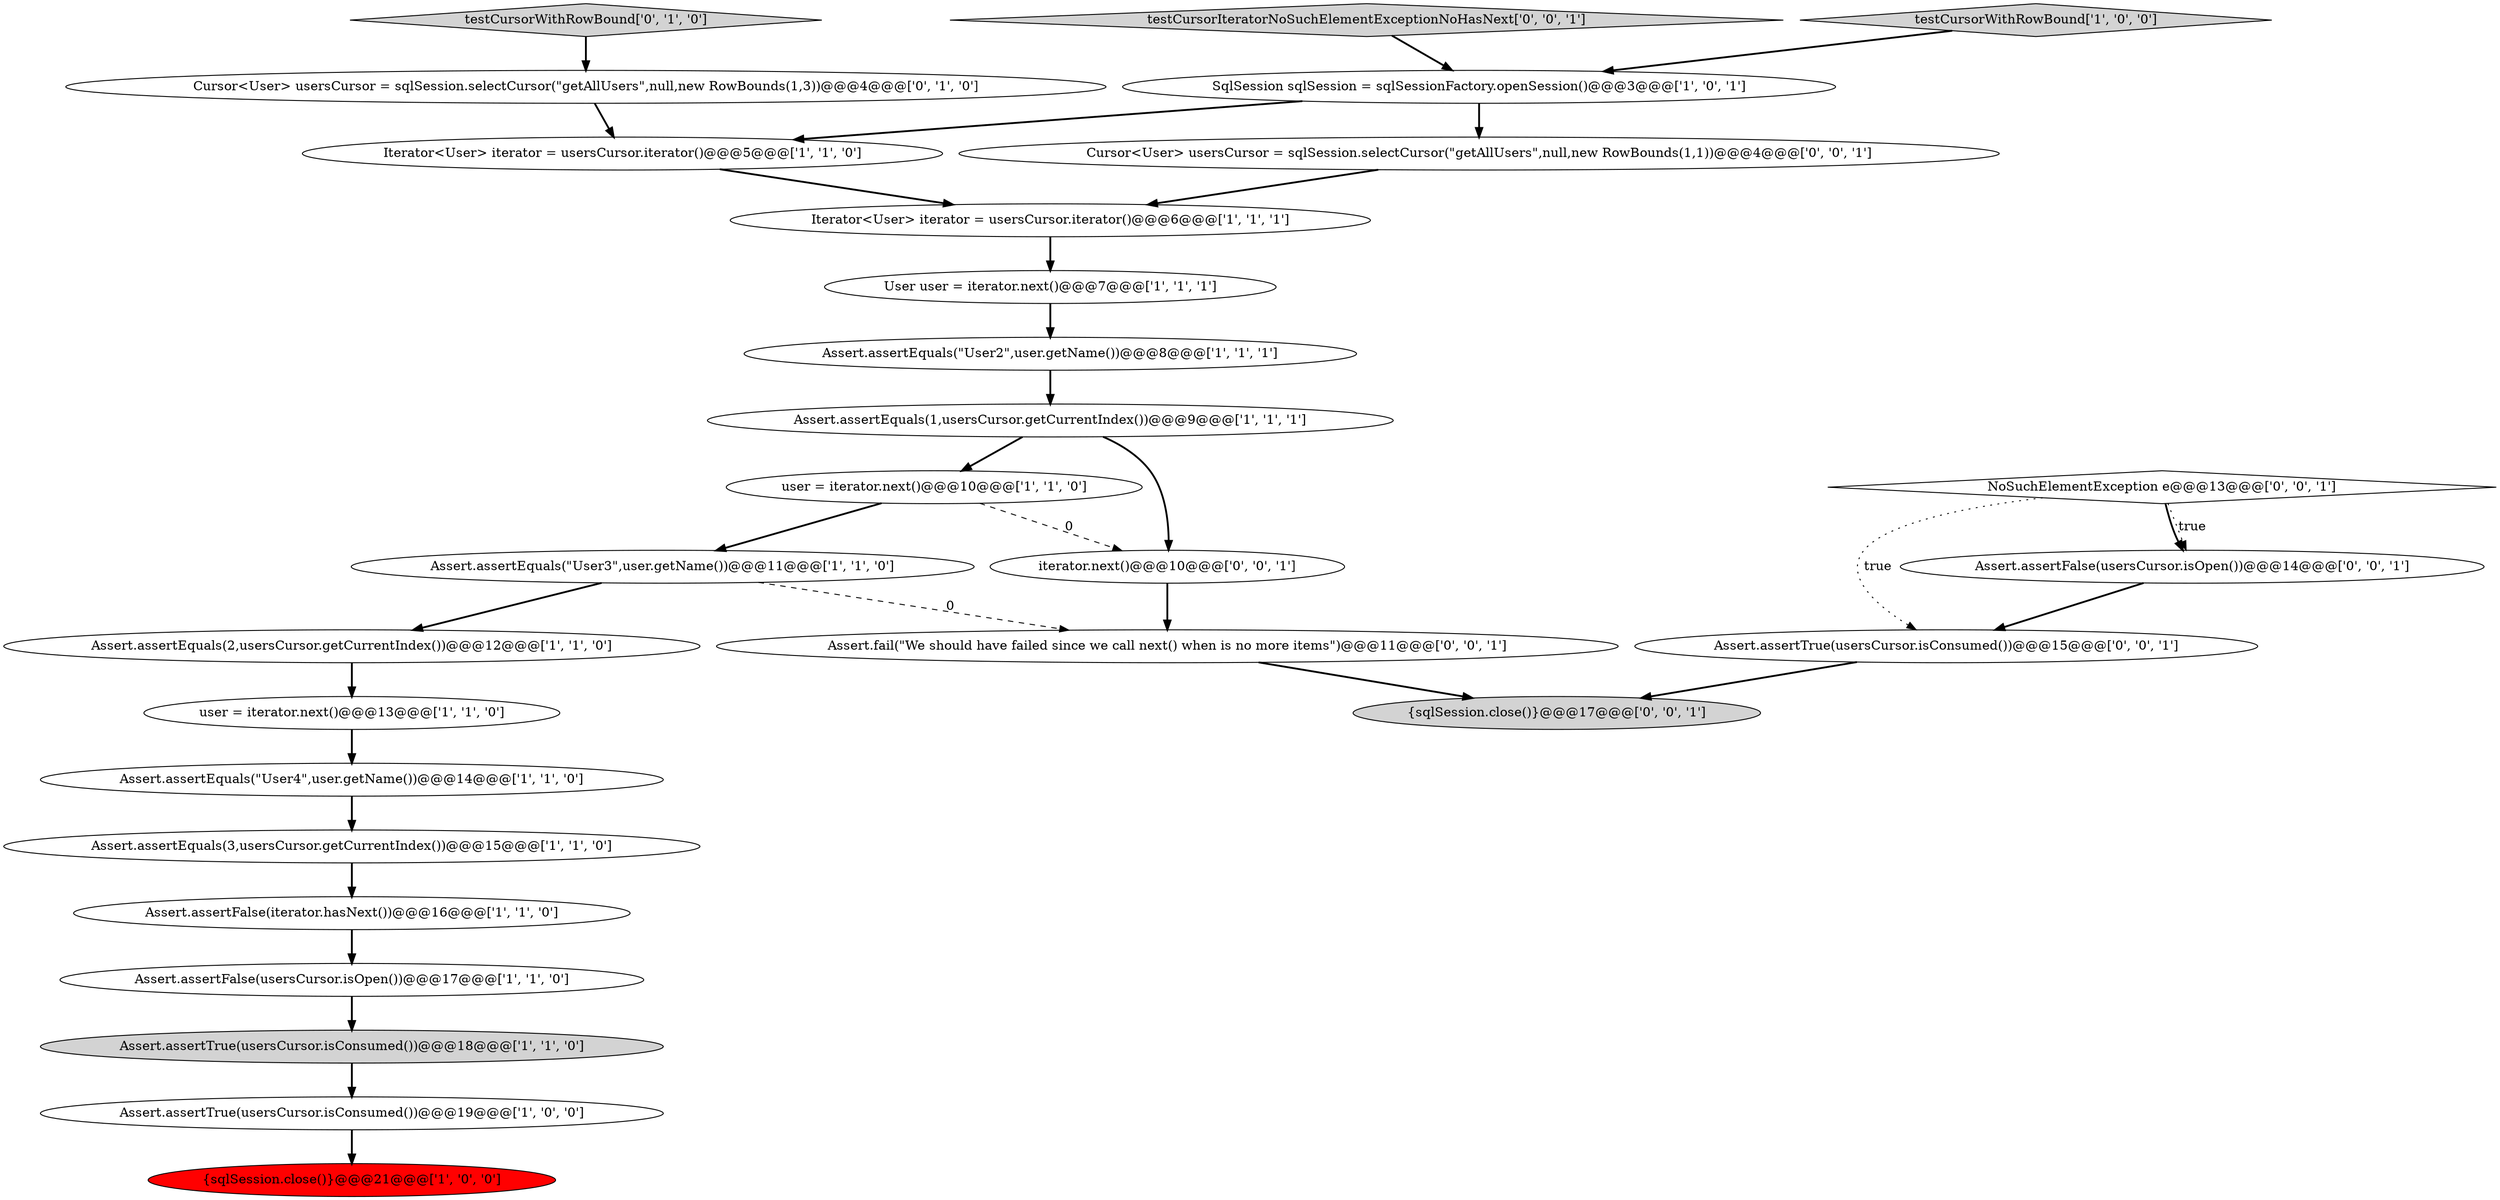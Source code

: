 digraph {
19 [style = filled, label = "testCursorWithRowBound['0', '1', '0']", fillcolor = lightgray, shape = diamond image = "AAA0AAABBB2BBB"];
2 [style = filled, label = "Iterator<User> iterator = usersCursor.iterator()@@@5@@@['1', '1', '0']", fillcolor = white, shape = ellipse image = "AAA0AAABBB1BBB"];
0 [style = filled, label = "user = iterator.next()@@@13@@@['1', '1', '0']", fillcolor = white, shape = ellipse image = "AAA0AAABBB1BBB"];
9 [style = filled, label = "Assert.assertTrue(usersCursor.isConsumed())@@@19@@@['1', '0', '0']", fillcolor = white, shape = ellipse image = "AAA0AAABBB1BBB"];
27 [style = filled, label = "Assert.fail(\"We should have failed since we call next() when is no more items\")@@@11@@@['0', '0', '1']", fillcolor = white, shape = ellipse image = "AAA0AAABBB3BBB"];
8 [style = filled, label = "Assert.assertEquals(3,usersCursor.getCurrentIndex())@@@15@@@['1', '1', '0']", fillcolor = white, shape = ellipse image = "AAA0AAABBB1BBB"];
23 [style = filled, label = "NoSuchElementException e@@@13@@@['0', '0', '1']", fillcolor = white, shape = diamond image = "AAA0AAABBB3BBB"];
10 [style = filled, label = "Assert.assertEquals(\"User2\",user.getName())@@@8@@@['1', '1', '1']", fillcolor = white, shape = ellipse image = "AAA0AAABBB1BBB"];
24 [style = filled, label = "Assert.assertTrue(usersCursor.isConsumed())@@@15@@@['0', '0', '1']", fillcolor = white, shape = ellipse image = "AAA0AAABBB3BBB"];
7 [style = filled, label = "SqlSession sqlSession = sqlSessionFactory.openSession()@@@3@@@['1', '0', '1']", fillcolor = white, shape = ellipse image = "AAA0AAABBB1BBB"];
22 [style = filled, label = "testCursorIteratorNoSuchElementExceptionNoHasNext['0', '0', '1']", fillcolor = lightgray, shape = diamond image = "AAA0AAABBB3BBB"];
12 [style = filled, label = "{sqlSession.close()}@@@21@@@['1', '0', '0']", fillcolor = red, shape = ellipse image = "AAA1AAABBB1BBB"];
1 [style = filled, label = "Assert.assertEquals(2,usersCursor.getCurrentIndex())@@@12@@@['1', '1', '0']", fillcolor = white, shape = ellipse image = "AAA0AAABBB1BBB"];
11 [style = filled, label = "Assert.assertFalse(iterator.hasNext())@@@16@@@['1', '1', '0']", fillcolor = white, shape = ellipse image = "AAA0AAABBB1BBB"];
21 [style = filled, label = "{sqlSession.close()}@@@17@@@['0', '0', '1']", fillcolor = lightgray, shape = ellipse image = "AAA0AAABBB3BBB"];
25 [style = filled, label = "Cursor<User> usersCursor = sqlSession.selectCursor(\"getAllUsers\",null,new RowBounds(1,1))@@@4@@@['0', '0', '1']", fillcolor = white, shape = ellipse image = "AAA0AAABBB3BBB"];
3 [style = filled, label = "user = iterator.next()@@@10@@@['1', '1', '0']", fillcolor = white, shape = ellipse image = "AAA0AAABBB1BBB"];
18 [style = filled, label = "Cursor<User> usersCursor = sqlSession.selectCursor(\"getAllUsers\",null,new RowBounds(1,3))@@@4@@@['0', '1', '0']", fillcolor = white, shape = ellipse image = "AAA0AAABBB2BBB"];
15 [style = filled, label = "Assert.assertEquals(1,usersCursor.getCurrentIndex())@@@9@@@['1', '1', '1']", fillcolor = white, shape = ellipse image = "AAA0AAABBB1BBB"];
16 [style = filled, label = "testCursorWithRowBound['1', '0', '0']", fillcolor = lightgray, shape = diamond image = "AAA0AAABBB1BBB"];
13 [style = filled, label = "Iterator<User> iterator = usersCursor.iterator()@@@6@@@['1', '1', '1']", fillcolor = white, shape = ellipse image = "AAA0AAABBB1BBB"];
5 [style = filled, label = "Assert.assertEquals(\"User4\",user.getName())@@@14@@@['1', '1', '0']", fillcolor = white, shape = ellipse image = "AAA0AAABBB1BBB"];
26 [style = filled, label = "Assert.assertFalse(usersCursor.isOpen())@@@14@@@['0', '0', '1']", fillcolor = white, shape = ellipse image = "AAA0AAABBB3BBB"];
17 [style = filled, label = "User user = iterator.next()@@@7@@@['1', '1', '1']", fillcolor = white, shape = ellipse image = "AAA0AAABBB1BBB"];
4 [style = filled, label = "Assert.assertEquals(\"User3\",user.getName())@@@11@@@['1', '1', '0']", fillcolor = white, shape = ellipse image = "AAA0AAABBB1BBB"];
6 [style = filled, label = "Assert.assertFalse(usersCursor.isOpen())@@@17@@@['1', '1', '0']", fillcolor = white, shape = ellipse image = "AAA0AAABBB1BBB"];
20 [style = filled, label = "iterator.next()@@@10@@@['0', '0', '1']", fillcolor = white, shape = ellipse image = "AAA0AAABBB3BBB"];
14 [style = filled, label = "Assert.assertTrue(usersCursor.isConsumed())@@@18@@@['1', '1', '0']", fillcolor = lightgray, shape = ellipse image = "AAA0AAABBB1BBB"];
17->10 [style = bold, label=""];
5->8 [style = bold, label=""];
19->18 [style = bold, label=""];
10->15 [style = bold, label=""];
25->13 [style = bold, label=""];
11->6 [style = bold, label=""];
16->7 [style = bold, label=""];
23->26 [style = bold, label=""];
4->27 [style = dashed, label="0"];
1->0 [style = bold, label=""];
18->2 [style = bold, label=""];
15->3 [style = bold, label=""];
26->24 [style = bold, label=""];
3->4 [style = bold, label=""];
22->7 [style = bold, label=""];
2->13 [style = bold, label=""];
20->27 [style = bold, label=""];
6->14 [style = bold, label=""];
13->17 [style = bold, label=""];
23->26 [style = dotted, label="true"];
24->21 [style = bold, label=""];
7->2 [style = bold, label=""];
15->20 [style = bold, label=""];
3->20 [style = dashed, label="0"];
14->9 [style = bold, label=""];
4->1 [style = bold, label=""];
7->25 [style = bold, label=""];
9->12 [style = bold, label=""];
8->11 [style = bold, label=""];
27->21 [style = bold, label=""];
23->24 [style = dotted, label="true"];
0->5 [style = bold, label=""];
}
